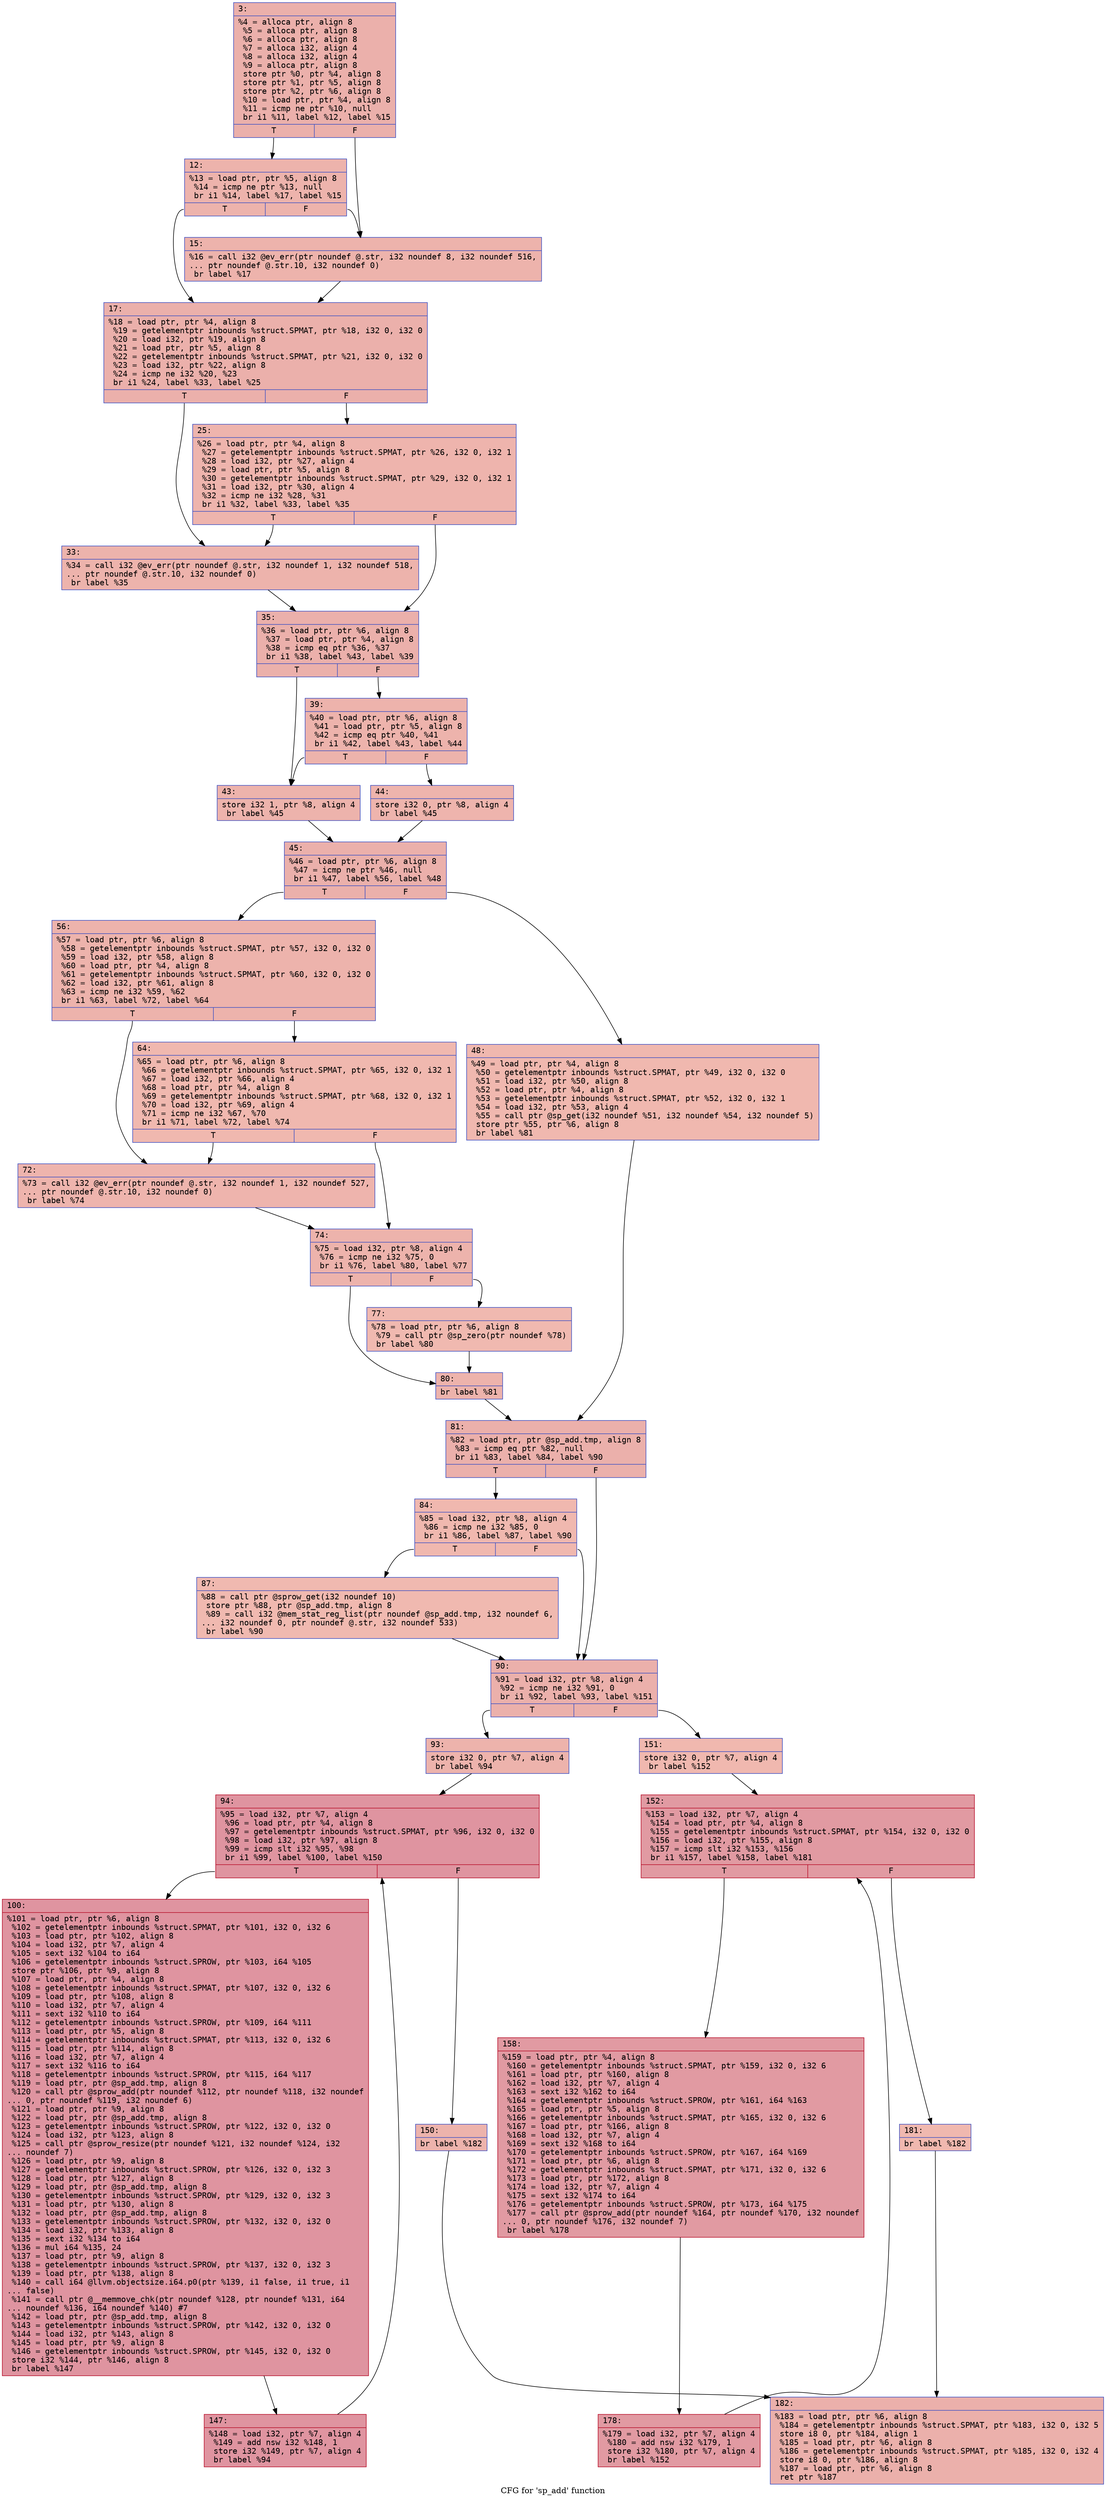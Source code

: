 digraph "CFG for 'sp_add' function" {
	label="CFG for 'sp_add' function";

	Node0x6000026786e0 [shape=record,color="#3d50c3ff", style=filled, fillcolor="#d24b4070" fontname="Courier",label="{3:\l|  %4 = alloca ptr, align 8\l  %5 = alloca ptr, align 8\l  %6 = alloca ptr, align 8\l  %7 = alloca i32, align 4\l  %8 = alloca i32, align 4\l  %9 = alloca ptr, align 8\l  store ptr %0, ptr %4, align 8\l  store ptr %1, ptr %5, align 8\l  store ptr %2, ptr %6, align 8\l  %10 = load ptr, ptr %4, align 8\l  %11 = icmp ne ptr %10, null\l  br i1 %11, label %12, label %15\l|{<s0>T|<s1>F}}"];
	Node0x6000026786e0:s0 -> Node0x600002678730[tooltip="3 -> 12\nProbability 62.50%" ];
	Node0x6000026786e0:s1 -> Node0x600002678780[tooltip="3 -> 15\nProbability 37.50%" ];
	Node0x600002678730 [shape=record,color="#3d50c3ff", style=filled, fillcolor="#d6524470" fontname="Courier",label="{12:\l|  %13 = load ptr, ptr %5, align 8\l  %14 = icmp ne ptr %13, null\l  br i1 %14, label %17, label %15\l|{<s0>T|<s1>F}}"];
	Node0x600002678730:s0 -> Node0x6000026787d0[tooltip="12 -> 17\nProbability 62.50%" ];
	Node0x600002678730:s1 -> Node0x600002678780[tooltip="12 -> 15\nProbability 37.50%" ];
	Node0x600002678780 [shape=record,color="#3d50c3ff", style=filled, fillcolor="#d6524470" fontname="Courier",label="{15:\l|  %16 = call i32 @ev_err(ptr noundef @.str, i32 noundef 8, i32 noundef 516,\l... ptr noundef @.str.10, i32 noundef 0)\l  br label %17\l}"];
	Node0x600002678780 -> Node0x6000026787d0[tooltip="15 -> 17\nProbability 100.00%" ];
	Node0x6000026787d0 [shape=record,color="#3d50c3ff", style=filled, fillcolor="#d24b4070" fontname="Courier",label="{17:\l|  %18 = load ptr, ptr %4, align 8\l  %19 = getelementptr inbounds %struct.SPMAT, ptr %18, i32 0, i32 0\l  %20 = load i32, ptr %19, align 8\l  %21 = load ptr, ptr %5, align 8\l  %22 = getelementptr inbounds %struct.SPMAT, ptr %21, i32 0, i32 0\l  %23 = load i32, ptr %22, align 8\l  %24 = icmp ne i32 %20, %23\l  br i1 %24, label %33, label %25\l|{<s0>T|<s1>F}}"];
	Node0x6000026787d0:s0 -> Node0x600002678870[tooltip="17 -> 33\nProbability 50.00%" ];
	Node0x6000026787d0:s1 -> Node0x600002678820[tooltip="17 -> 25\nProbability 50.00%" ];
	Node0x600002678820 [shape=record,color="#3d50c3ff", style=filled, fillcolor="#d8564670" fontname="Courier",label="{25:\l|  %26 = load ptr, ptr %4, align 8\l  %27 = getelementptr inbounds %struct.SPMAT, ptr %26, i32 0, i32 1\l  %28 = load i32, ptr %27, align 4\l  %29 = load ptr, ptr %5, align 8\l  %30 = getelementptr inbounds %struct.SPMAT, ptr %29, i32 0, i32 1\l  %31 = load i32, ptr %30, align 4\l  %32 = icmp ne i32 %28, %31\l  br i1 %32, label %33, label %35\l|{<s0>T|<s1>F}}"];
	Node0x600002678820:s0 -> Node0x600002678870[tooltip="25 -> 33\nProbability 50.00%" ];
	Node0x600002678820:s1 -> Node0x6000026788c0[tooltip="25 -> 35\nProbability 50.00%" ];
	Node0x600002678870 [shape=record,color="#3d50c3ff", style=filled, fillcolor="#d6524470" fontname="Courier",label="{33:\l|  %34 = call i32 @ev_err(ptr noundef @.str, i32 noundef 1, i32 noundef 518,\l... ptr noundef @.str.10, i32 noundef 0)\l  br label %35\l}"];
	Node0x600002678870 -> Node0x6000026788c0[tooltip="33 -> 35\nProbability 100.00%" ];
	Node0x6000026788c0 [shape=record,color="#3d50c3ff", style=filled, fillcolor="#d24b4070" fontname="Courier",label="{35:\l|  %36 = load ptr, ptr %6, align 8\l  %37 = load ptr, ptr %4, align 8\l  %38 = icmp eq ptr %36, %37\l  br i1 %38, label %43, label %39\l|{<s0>T|<s1>F}}"];
	Node0x6000026788c0:s0 -> Node0x600002678960[tooltip="35 -> 43\nProbability 37.50%" ];
	Node0x6000026788c0:s1 -> Node0x600002678910[tooltip="35 -> 39\nProbability 62.50%" ];
	Node0x600002678910 [shape=record,color="#3d50c3ff", style=filled, fillcolor="#d6524470" fontname="Courier",label="{39:\l|  %40 = load ptr, ptr %6, align 8\l  %41 = load ptr, ptr %5, align 8\l  %42 = icmp eq ptr %40, %41\l  br i1 %42, label %43, label %44\l|{<s0>T|<s1>F}}"];
	Node0x600002678910:s0 -> Node0x600002678960[tooltip="39 -> 43\nProbability 37.50%" ];
	Node0x600002678910:s1 -> Node0x6000026789b0[tooltip="39 -> 44\nProbability 62.50%" ];
	Node0x600002678960 [shape=record,color="#3d50c3ff", style=filled, fillcolor="#d6524470" fontname="Courier",label="{43:\l|  store i32 1, ptr %8, align 4\l  br label %45\l}"];
	Node0x600002678960 -> Node0x600002678a00[tooltip="43 -> 45\nProbability 100.00%" ];
	Node0x6000026789b0 [shape=record,color="#3d50c3ff", style=filled, fillcolor="#d8564670" fontname="Courier",label="{44:\l|  store i32 0, ptr %8, align 4\l  br label %45\l}"];
	Node0x6000026789b0 -> Node0x600002678a00[tooltip="44 -> 45\nProbability 100.00%" ];
	Node0x600002678a00 [shape=record,color="#3d50c3ff", style=filled, fillcolor="#d24b4070" fontname="Courier",label="{45:\l|  %46 = load ptr, ptr %6, align 8\l  %47 = icmp ne ptr %46, null\l  br i1 %47, label %56, label %48\l|{<s0>T|<s1>F}}"];
	Node0x600002678a00:s0 -> Node0x600002678aa0[tooltip="45 -> 56\nProbability 62.50%" ];
	Node0x600002678a00:s1 -> Node0x600002678a50[tooltip="45 -> 48\nProbability 37.50%" ];
	Node0x600002678a50 [shape=record,color="#3d50c3ff", style=filled, fillcolor="#dc5d4a70" fontname="Courier",label="{48:\l|  %49 = load ptr, ptr %4, align 8\l  %50 = getelementptr inbounds %struct.SPMAT, ptr %49, i32 0, i32 0\l  %51 = load i32, ptr %50, align 8\l  %52 = load ptr, ptr %4, align 8\l  %53 = getelementptr inbounds %struct.SPMAT, ptr %52, i32 0, i32 1\l  %54 = load i32, ptr %53, align 4\l  %55 = call ptr @sp_get(i32 noundef %51, i32 noundef %54, i32 noundef 5)\l  store ptr %55, ptr %6, align 8\l  br label %81\l}"];
	Node0x600002678a50 -> Node0x600002678c80[tooltip="48 -> 81\nProbability 100.00%" ];
	Node0x600002678aa0 [shape=record,color="#3d50c3ff", style=filled, fillcolor="#d6524470" fontname="Courier",label="{56:\l|  %57 = load ptr, ptr %6, align 8\l  %58 = getelementptr inbounds %struct.SPMAT, ptr %57, i32 0, i32 0\l  %59 = load i32, ptr %58, align 8\l  %60 = load ptr, ptr %4, align 8\l  %61 = getelementptr inbounds %struct.SPMAT, ptr %60, i32 0, i32 0\l  %62 = load i32, ptr %61, align 8\l  %63 = icmp ne i32 %59, %62\l  br i1 %63, label %72, label %64\l|{<s0>T|<s1>F}}"];
	Node0x600002678aa0:s0 -> Node0x600002678b40[tooltip="56 -> 72\nProbability 50.00%" ];
	Node0x600002678aa0:s1 -> Node0x600002678af0[tooltip="56 -> 64\nProbability 50.00%" ];
	Node0x600002678af0 [shape=record,color="#3d50c3ff", style=filled, fillcolor="#dc5d4a70" fontname="Courier",label="{64:\l|  %65 = load ptr, ptr %6, align 8\l  %66 = getelementptr inbounds %struct.SPMAT, ptr %65, i32 0, i32 1\l  %67 = load i32, ptr %66, align 4\l  %68 = load ptr, ptr %4, align 8\l  %69 = getelementptr inbounds %struct.SPMAT, ptr %68, i32 0, i32 1\l  %70 = load i32, ptr %69, align 4\l  %71 = icmp ne i32 %67, %70\l  br i1 %71, label %72, label %74\l|{<s0>T|<s1>F}}"];
	Node0x600002678af0:s0 -> Node0x600002678b40[tooltip="64 -> 72\nProbability 50.00%" ];
	Node0x600002678af0:s1 -> Node0x600002678b90[tooltip="64 -> 74\nProbability 50.00%" ];
	Node0x600002678b40 [shape=record,color="#3d50c3ff", style=filled, fillcolor="#d8564670" fontname="Courier",label="{72:\l|  %73 = call i32 @ev_err(ptr noundef @.str, i32 noundef 1, i32 noundef 527,\l... ptr noundef @.str.10, i32 noundef 0)\l  br label %74\l}"];
	Node0x600002678b40 -> Node0x600002678b90[tooltip="72 -> 74\nProbability 100.00%" ];
	Node0x600002678b90 [shape=record,color="#3d50c3ff", style=filled, fillcolor="#d6524470" fontname="Courier",label="{74:\l|  %75 = load i32, ptr %8, align 4\l  %76 = icmp ne i32 %75, 0\l  br i1 %76, label %80, label %77\l|{<s0>T|<s1>F}}"];
	Node0x600002678b90:s0 -> Node0x600002678c30[tooltip="74 -> 80\nProbability 62.50%" ];
	Node0x600002678b90:s1 -> Node0x600002678be0[tooltip="74 -> 77\nProbability 37.50%" ];
	Node0x600002678be0 [shape=record,color="#3d50c3ff", style=filled, fillcolor="#de614d70" fontname="Courier",label="{77:\l|  %78 = load ptr, ptr %6, align 8\l  %79 = call ptr @sp_zero(ptr noundef %78)\l  br label %80\l}"];
	Node0x600002678be0 -> Node0x600002678c30[tooltip="77 -> 80\nProbability 100.00%" ];
	Node0x600002678c30 [shape=record,color="#3d50c3ff", style=filled, fillcolor="#d6524470" fontname="Courier",label="{80:\l|  br label %81\l}"];
	Node0x600002678c30 -> Node0x600002678c80[tooltip="80 -> 81\nProbability 100.00%" ];
	Node0x600002678c80 [shape=record,color="#3d50c3ff", style=filled, fillcolor="#d24b4070" fontname="Courier",label="{81:\l|  %82 = load ptr, ptr @sp_add.tmp, align 8\l  %83 = icmp eq ptr %82, null\l  br i1 %83, label %84, label %90\l|{<s0>T|<s1>F}}"];
	Node0x600002678c80:s0 -> Node0x600002678cd0[tooltip="81 -> 84\nProbability 37.50%" ];
	Node0x600002678c80:s1 -> Node0x600002678d70[tooltip="81 -> 90\nProbability 62.50%" ];
	Node0x600002678cd0 [shape=record,color="#3d50c3ff", style=filled, fillcolor="#dc5d4a70" fontname="Courier",label="{84:\l|  %85 = load i32, ptr %8, align 4\l  %86 = icmp ne i32 %85, 0\l  br i1 %86, label %87, label %90\l|{<s0>T|<s1>F}}"];
	Node0x600002678cd0:s0 -> Node0x600002678d20[tooltip="84 -> 87\nProbability 62.50%" ];
	Node0x600002678cd0:s1 -> Node0x600002678d70[tooltip="84 -> 90\nProbability 37.50%" ];
	Node0x600002678d20 [shape=record,color="#3d50c3ff", style=filled, fillcolor="#de614d70" fontname="Courier",label="{87:\l|  %88 = call ptr @sprow_get(i32 noundef 10)\l  store ptr %88, ptr @sp_add.tmp, align 8\l  %89 = call i32 @mem_stat_reg_list(ptr noundef @sp_add.tmp, i32 noundef 6,\l... i32 noundef 0, ptr noundef @.str, i32 noundef 533)\l  br label %90\l}"];
	Node0x600002678d20 -> Node0x600002678d70[tooltip="87 -> 90\nProbability 100.00%" ];
	Node0x600002678d70 [shape=record,color="#3d50c3ff", style=filled, fillcolor="#d24b4070" fontname="Courier",label="{90:\l|  %91 = load i32, ptr %8, align 4\l  %92 = icmp ne i32 %91, 0\l  br i1 %92, label %93, label %151\l|{<s0>T|<s1>F}}"];
	Node0x600002678d70:s0 -> Node0x600002678dc0[tooltip="90 -> 93\nProbability 62.50%" ];
	Node0x600002678d70:s1 -> Node0x600002678f50[tooltip="90 -> 151\nProbability 37.50%" ];
	Node0x600002678dc0 [shape=record,color="#3d50c3ff", style=filled, fillcolor="#d6524470" fontname="Courier",label="{93:\l|  store i32 0, ptr %7, align 4\l  br label %94\l}"];
	Node0x600002678dc0 -> Node0x600002678e10[tooltip="93 -> 94\nProbability 100.00%" ];
	Node0x600002678e10 [shape=record,color="#b70d28ff", style=filled, fillcolor="#b70d2870" fontname="Courier",label="{94:\l|  %95 = load i32, ptr %7, align 4\l  %96 = load ptr, ptr %4, align 8\l  %97 = getelementptr inbounds %struct.SPMAT, ptr %96, i32 0, i32 0\l  %98 = load i32, ptr %97, align 8\l  %99 = icmp slt i32 %95, %98\l  br i1 %99, label %100, label %150\l|{<s0>T|<s1>F}}"];
	Node0x600002678e10:s0 -> Node0x600002678e60[tooltip="94 -> 100\nProbability 96.88%" ];
	Node0x600002678e10:s1 -> Node0x600002678f00[tooltip="94 -> 150\nProbability 3.12%" ];
	Node0x600002678e60 [shape=record,color="#b70d28ff", style=filled, fillcolor="#b70d2870" fontname="Courier",label="{100:\l|  %101 = load ptr, ptr %6, align 8\l  %102 = getelementptr inbounds %struct.SPMAT, ptr %101, i32 0, i32 6\l  %103 = load ptr, ptr %102, align 8\l  %104 = load i32, ptr %7, align 4\l  %105 = sext i32 %104 to i64\l  %106 = getelementptr inbounds %struct.SPROW, ptr %103, i64 %105\l  store ptr %106, ptr %9, align 8\l  %107 = load ptr, ptr %4, align 8\l  %108 = getelementptr inbounds %struct.SPMAT, ptr %107, i32 0, i32 6\l  %109 = load ptr, ptr %108, align 8\l  %110 = load i32, ptr %7, align 4\l  %111 = sext i32 %110 to i64\l  %112 = getelementptr inbounds %struct.SPROW, ptr %109, i64 %111\l  %113 = load ptr, ptr %5, align 8\l  %114 = getelementptr inbounds %struct.SPMAT, ptr %113, i32 0, i32 6\l  %115 = load ptr, ptr %114, align 8\l  %116 = load i32, ptr %7, align 4\l  %117 = sext i32 %116 to i64\l  %118 = getelementptr inbounds %struct.SPROW, ptr %115, i64 %117\l  %119 = load ptr, ptr @sp_add.tmp, align 8\l  %120 = call ptr @sprow_add(ptr noundef %112, ptr noundef %118, i32 noundef\l... 0, ptr noundef %119, i32 noundef 6)\l  %121 = load ptr, ptr %9, align 8\l  %122 = load ptr, ptr @sp_add.tmp, align 8\l  %123 = getelementptr inbounds %struct.SPROW, ptr %122, i32 0, i32 0\l  %124 = load i32, ptr %123, align 8\l  %125 = call ptr @sprow_resize(ptr noundef %121, i32 noundef %124, i32\l... noundef 7)\l  %126 = load ptr, ptr %9, align 8\l  %127 = getelementptr inbounds %struct.SPROW, ptr %126, i32 0, i32 3\l  %128 = load ptr, ptr %127, align 8\l  %129 = load ptr, ptr @sp_add.tmp, align 8\l  %130 = getelementptr inbounds %struct.SPROW, ptr %129, i32 0, i32 3\l  %131 = load ptr, ptr %130, align 8\l  %132 = load ptr, ptr @sp_add.tmp, align 8\l  %133 = getelementptr inbounds %struct.SPROW, ptr %132, i32 0, i32 0\l  %134 = load i32, ptr %133, align 8\l  %135 = sext i32 %134 to i64\l  %136 = mul i64 %135, 24\l  %137 = load ptr, ptr %9, align 8\l  %138 = getelementptr inbounds %struct.SPROW, ptr %137, i32 0, i32 3\l  %139 = load ptr, ptr %138, align 8\l  %140 = call i64 @llvm.objectsize.i64.p0(ptr %139, i1 false, i1 true, i1\l... false)\l  %141 = call ptr @__memmove_chk(ptr noundef %128, ptr noundef %131, i64\l... noundef %136, i64 noundef %140) #7\l  %142 = load ptr, ptr @sp_add.tmp, align 8\l  %143 = getelementptr inbounds %struct.SPROW, ptr %142, i32 0, i32 0\l  %144 = load i32, ptr %143, align 8\l  %145 = load ptr, ptr %9, align 8\l  %146 = getelementptr inbounds %struct.SPROW, ptr %145, i32 0, i32 0\l  store i32 %144, ptr %146, align 8\l  br label %147\l}"];
	Node0x600002678e60 -> Node0x600002678eb0[tooltip="100 -> 147\nProbability 100.00%" ];
	Node0x600002678eb0 [shape=record,color="#b70d28ff", style=filled, fillcolor="#b70d2870" fontname="Courier",label="{147:\l|  %148 = load i32, ptr %7, align 4\l  %149 = add nsw i32 %148, 1\l  store i32 %149, ptr %7, align 4\l  br label %94\l}"];
	Node0x600002678eb0 -> Node0x600002678e10[tooltip="147 -> 94\nProbability 100.00%" ];
	Node0x600002678f00 [shape=record,color="#3d50c3ff", style=filled, fillcolor="#d6524470" fontname="Courier",label="{150:\l|  br label %182\l}"];
	Node0x600002678f00 -> Node0x6000026790e0[tooltip="150 -> 182\nProbability 100.00%" ];
	Node0x600002678f50 [shape=record,color="#3d50c3ff", style=filled, fillcolor="#dc5d4a70" fontname="Courier",label="{151:\l|  store i32 0, ptr %7, align 4\l  br label %152\l}"];
	Node0x600002678f50 -> Node0x600002678fa0[tooltip="151 -> 152\nProbability 100.00%" ];
	Node0x600002678fa0 [shape=record,color="#b70d28ff", style=filled, fillcolor="#bb1b2c70" fontname="Courier",label="{152:\l|  %153 = load i32, ptr %7, align 4\l  %154 = load ptr, ptr %4, align 8\l  %155 = getelementptr inbounds %struct.SPMAT, ptr %154, i32 0, i32 0\l  %156 = load i32, ptr %155, align 8\l  %157 = icmp slt i32 %153, %156\l  br i1 %157, label %158, label %181\l|{<s0>T|<s1>F}}"];
	Node0x600002678fa0:s0 -> Node0x600002678ff0[tooltip="152 -> 158\nProbability 96.88%" ];
	Node0x600002678fa0:s1 -> Node0x600002679090[tooltip="152 -> 181\nProbability 3.12%" ];
	Node0x600002678ff0 [shape=record,color="#b70d28ff", style=filled, fillcolor="#bb1b2c70" fontname="Courier",label="{158:\l|  %159 = load ptr, ptr %4, align 8\l  %160 = getelementptr inbounds %struct.SPMAT, ptr %159, i32 0, i32 6\l  %161 = load ptr, ptr %160, align 8\l  %162 = load i32, ptr %7, align 4\l  %163 = sext i32 %162 to i64\l  %164 = getelementptr inbounds %struct.SPROW, ptr %161, i64 %163\l  %165 = load ptr, ptr %5, align 8\l  %166 = getelementptr inbounds %struct.SPMAT, ptr %165, i32 0, i32 6\l  %167 = load ptr, ptr %166, align 8\l  %168 = load i32, ptr %7, align 4\l  %169 = sext i32 %168 to i64\l  %170 = getelementptr inbounds %struct.SPROW, ptr %167, i64 %169\l  %171 = load ptr, ptr %6, align 8\l  %172 = getelementptr inbounds %struct.SPMAT, ptr %171, i32 0, i32 6\l  %173 = load ptr, ptr %172, align 8\l  %174 = load i32, ptr %7, align 4\l  %175 = sext i32 %174 to i64\l  %176 = getelementptr inbounds %struct.SPROW, ptr %173, i64 %175\l  %177 = call ptr @sprow_add(ptr noundef %164, ptr noundef %170, i32 noundef\l... 0, ptr noundef %176, i32 noundef 7)\l  br label %178\l}"];
	Node0x600002678ff0 -> Node0x600002679040[tooltip="158 -> 178\nProbability 100.00%" ];
	Node0x600002679040 [shape=record,color="#b70d28ff", style=filled, fillcolor="#bb1b2c70" fontname="Courier",label="{178:\l|  %179 = load i32, ptr %7, align 4\l  %180 = add nsw i32 %179, 1\l  store i32 %180, ptr %7, align 4\l  br label %152\l}"];
	Node0x600002679040 -> Node0x600002678fa0[tooltip="178 -> 152\nProbability 100.00%" ];
	Node0x600002679090 [shape=record,color="#3d50c3ff", style=filled, fillcolor="#dc5d4a70" fontname="Courier",label="{181:\l|  br label %182\l}"];
	Node0x600002679090 -> Node0x6000026790e0[tooltip="181 -> 182\nProbability 100.00%" ];
	Node0x6000026790e0 [shape=record,color="#3d50c3ff", style=filled, fillcolor="#d24b4070" fontname="Courier",label="{182:\l|  %183 = load ptr, ptr %6, align 8\l  %184 = getelementptr inbounds %struct.SPMAT, ptr %183, i32 0, i32 5\l  store i8 0, ptr %184, align 1\l  %185 = load ptr, ptr %6, align 8\l  %186 = getelementptr inbounds %struct.SPMAT, ptr %185, i32 0, i32 4\l  store i8 0, ptr %186, align 8\l  %187 = load ptr, ptr %6, align 8\l  ret ptr %187\l}"];
}
